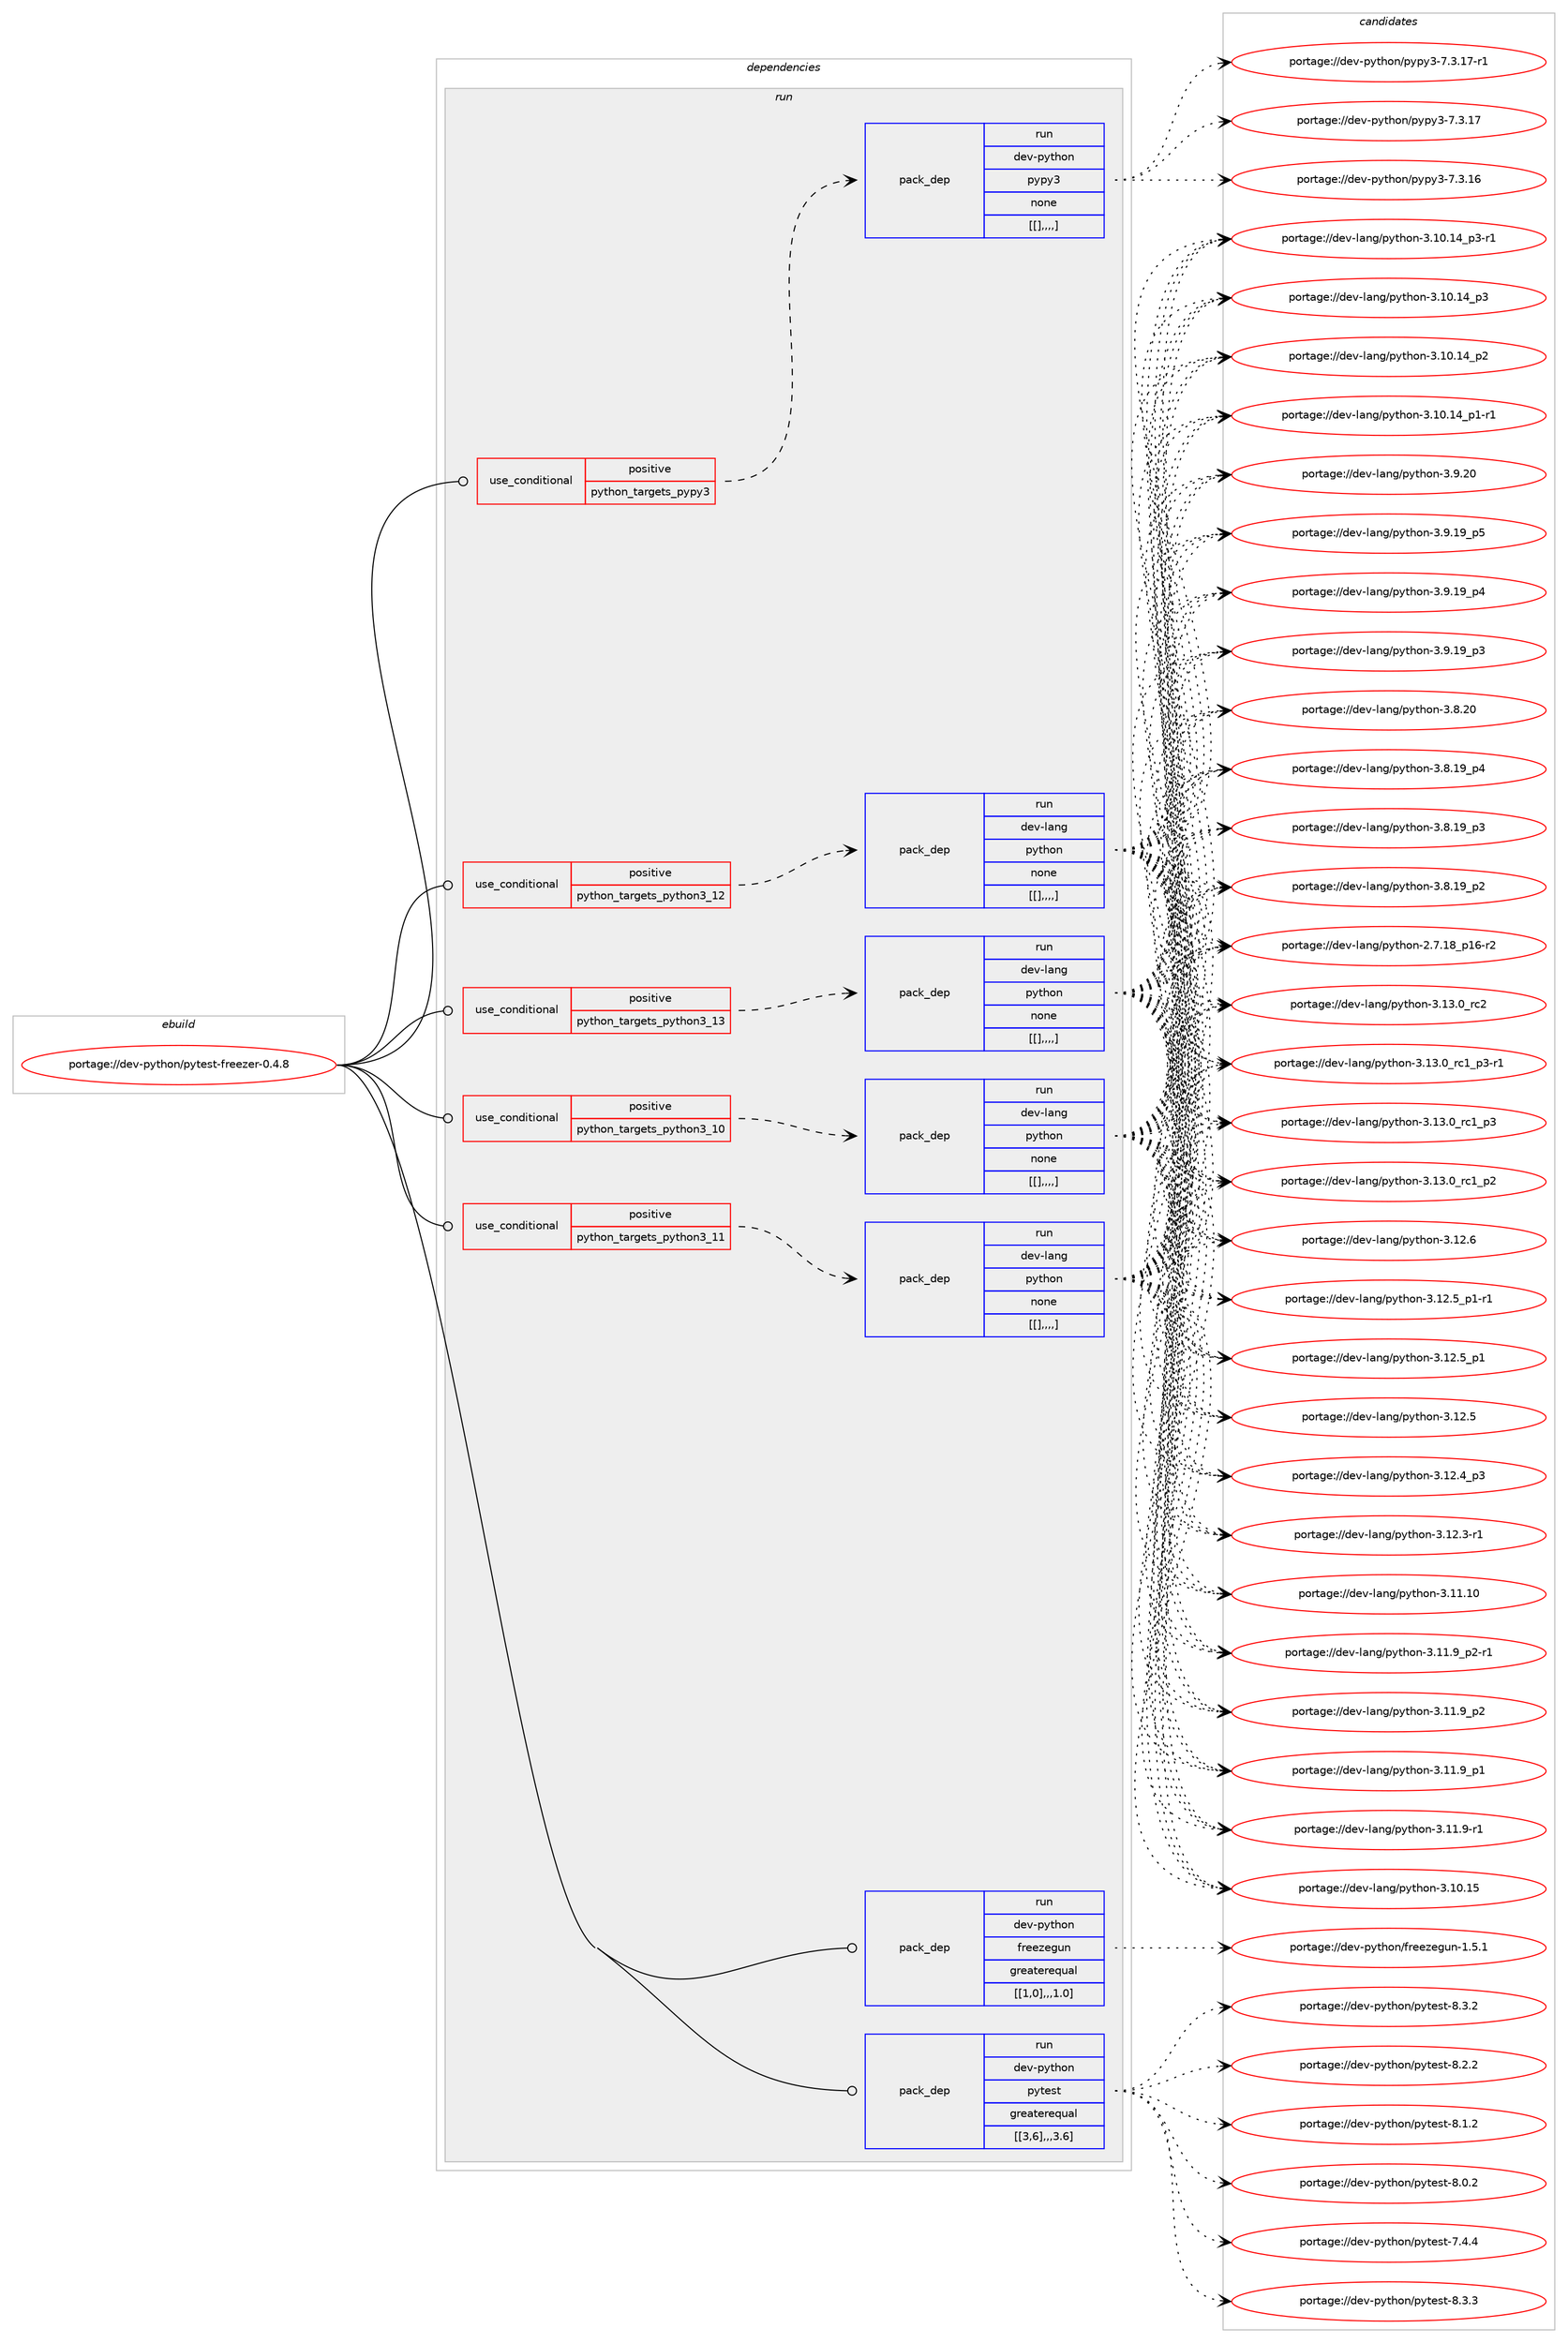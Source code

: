 digraph prolog {

# *************
# Graph options
# *************

newrank=true;
concentrate=true;
compound=true;
graph [rankdir=LR,fontname=Helvetica,fontsize=10,ranksep=1.5];#, ranksep=2.5, nodesep=0.2];
edge  [arrowhead=vee];
node  [fontname=Helvetica,fontsize=10];

# **********
# The ebuild
# **********

subgraph cluster_leftcol {
color=gray;
label=<<i>ebuild</i>>;
id [label="portage://dev-python/pytest-freezer-0.4.8", color=red, width=4, href="../dev-python/pytest-freezer-0.4.8.svg"];
}

# ****************
# The dependencies
# ****************

subgraph cluster_midcol {
color=gray;
label=<<i>dependencies</i>>;
subgraph cluster_compile {
fillcolor="#eeeeee";
style=filled;
label=<<i>compile</i>>;
}
subgraph cluster_compileandrun {
fillcolor="#eeeeee";
style=filled;
label=<<i>compile and run</i>>;
}
subgraph cluster_run {
fillcolor="#eeeeee";
style=filled;
label=<<i>run</i>>;
subgraph cond38818 {
dependency160846 [label=<<TABLE BORDER="0" CELLBORDER="1" CELLSPACING="0" CELLPADDING="4"><TR><TD ROWSPAN="3" CELLPADDING="10">use_conditional</TD></TR><TR><TD>positive</TD></TR><TR><TD>python_targets_pypy3</TD></TR></TABLE>>, shape=none, color=red];
subgraph pack120772 {
dependency160847 [label=<<TABLE BORDER="0" CELLBORDER="1" CELLSPACING="0" CELLPADDING="4" WIDTH="220"><TR><TD ROWSPAN="6" CELLPADDING="30">pack_dep</TD></TR><TR><TD WIDTH="110">run</TD></TR><TR><TD>dev-python</TD></TR><TR><TD>pypy3</TD></TR><TR><TD>none</TD></TR><TR><TD>[[],,,,]</TD></TR></TABLE>>, shape=none, color=blue];
}
dependency160846:e -> dependency160847:w [weight=20,style="dashed",arrowhead="vee"];
}
id:e -> dependency160846:w [weight=20,style="solid",arrowhead="odot"];
subgraph cond38819 {
dependency160848 [label=<<TABLE BORDER="0" CELLBORDER="1" CELLSPACING="0" CELLPADDING="4"><TR><TD ROWSPAN="3" CELLPADDING="10">use_conditional</TD></TR><TR><TD>positive</TD></TR><TR><TD>python_targets_python3_10</TD></TR></TABLE>>, shape=none, color=red];
subgraph pack120773 {
dependency160849 [label=<<TABLE BORDER="0" CELLBORDER="1" CELLSPACING="0" CELLPADDING="4" WIDTH="220"><TR><TD ROWSPAN="6" CELLPADDING="30">pack_dep</TD></TR><TR><TD WIDTH="110">run</TD></TR><TR><TD>dev-lang</TD></TR><TR><TD>python</TD></TR><TR><TD>none</TD></TR><TR><TD>[[],,,,]</TD></TR></TABLE>>, shape=none, color=blue];
}
dependency160848:e -> dependency160849:w [weight=20,style="dashed",arrowhead="vee"];
}
id:e -> dependency160848:w [weight=20,style="solid",arrowhead="odot"];
subgraph cond38820 {
dependency160850 [label=<<TABLE BORDER="0" CELLBORDER="1" CELLSPACING="0" CELLPADDING="4"><TR><TD ROWSPAN="3" CELLPADDING="10">use_conditional</TD></TR><TR><TD>positive</TD></TR><TR><TD>python_targets_python3_11</TD></TR></TABLE>>, shape=none, color=red];
subgraph pack120774 {
dependency160851 [label=<<TABLE BORDER="0" CELLBORDER="1" CELLSPACING="0" CELLPADDING="4" WIDTH="220"><TR><TD ROWSPAN="6" CELLPADDING="30">pack_dep</TD></TR><TR><TD WIDTH="110">run</TD></TR><TR><TD>dev-lang</TD></TR><TR><TD>python</TD></TR><TR><TD>none</TD></TR><TR><TD>[[],,,,]</TD></TR></TABLE>>, shape=none, color=blue];
}
dependency160850:e -> dependency160851:w [weight=20,style="dashed",arrowhead="vee"];
}
id:e -> dependency160850:w [weight=20,style="solid",arrowhead="odot"];
subgraph cond38821 {
dependency160852 [label=<<TABLE BORDER="0" CELLBORDER="1" CELLSPACING="0" CELLPADDING="4"><TR><TD ROWSPAN="3" CELLPADDING="10">use_conditional</TD></TR><TR><TD>positive</TD></TR><TR><TD>python_targets_python3_12</TD></TR></TABLE>>, shape=none, color=red];
subgraph pack120775 {
dependency160853 [label=<<TABLE BORDER="0" CELLBORDER="1" CELLSPACING="0" CELLPADDING="4" WIDTH="220"><TR><TD ROWSPAN="6" CELLPADDING="30">pack_dep</TD></TR><TR><TD WIDTH="110">run</TD></TR><TR><TD>dev-lang</TD></TR><TR><TD>python</TD></TR><TR><TD>none</TD></TR><TR><TD>[[],,,,]</TD></TR></TABLE>>, shape=none, color=blue];
}
dependency160852:e -> dependency160853:w [weight=20,style="dashed",arrowhead="vee"];
}
id:e -> dependency160852:w [weight=20,style="solid",arrowhead="odot"];
subgraph cond38822 {
dependency160854 [label=<<TABLE BORDER="0" CELLBORDER="1" CELLSPACING="0" CELLPADDING="4"><TR><TD ROWSPAN="3" CELLPADDING="10">use_conditional</TD></TR><TR><TD>positive</TD></TR><TR><TD>python_targets_python3_13</TD></TR></TABLE>>, shape=none, color=red];
subgraph pack120776 {
dependency160855 [label=<<TABLE BORDER="0" CELLBORDER="1" CELLSPACING="0" CELLPADDING="4" WIDTH="220"><TR><TD ROWSPAN="6" CELLPADDING="30">pack_dep</TD></TR><TR><TD WIDTH="110">run</TD></TR><TR><TD>dev-lang</TD></TR><TR><TD>python</TD></TR><TR><TD>none</TD></TR><TR><TD>[[],,,,]</TD></TR></TABLE>>, shape=none, color=blue];
}
dependency160854:e -> dependency160855:w [weight=20,style="dashed",arrowhead="vee"];
}
id:e -> dependency160854:w [weight=20,style="solid",arrowhead="odot"];
subgraph pack120777 {
dependency160856 [label=<<TABLE BORDER="0" CELLBORDER="1" CELLSPACING="0" CELLPADDING="4" WIDTH="220"><TR><TD ROWSPAN="6" CELLPADDING="30">pack_dep</TD></TR><TR><TD WIDTH="110">run</TD></TR><TR><TD>dev-python</TD></TR><TR><TD>freezegun</TD></TR><TR><TD>greaterequal</TD></TR><TR><TD>[[1,0],,,1.0]</TD></TR></TABLE>>, shape=none, color=blue];
}
id:e -> dependency160856:w [weight=20,style="solid",arrowhead="odot"];
subgraph pack120778 {
dependency160857 [label=<<TABLE BORDER="0" CELLBORDER="1" CELLSPACING="0" CELLPADDING="4" WIDTH="220"><TR><TD ROWSPAN="6" CELLPADDING="30">pack_dep</TD></TR><TR><TD WIDTH="110">run</TD></TR><TR><TD>dev-python</TD></TR><TR><TD>pytest</TD></TR><TR><TD>greaterequal</TD></TR><TR><TD>[[3,6],,,3.6]</TD></TR></TABLE>>, shape=none, color=blue];
}
id:e -> dependency160857:w [weight=20,style="solid",arrowhead="odot"];
}
}

# **************
# The candidates
# **************

subgraph cluster_choices {
rank=same;
color=gray;
label=<<i>candidates</i>>;

subgraph choice120772 {
color=black;
nodesep=1;
choice100101118451121211161041111104711212111212151455546514649554511449 [label="portage://dev-python/pypy3-7.3.17-r1", color=red, width=4,href="../dev-python/pypy3-7.3.17-r1.svg"];
choice10010111845112121116104111110471121211121215145554651464955 [label="portage://dev-python/pypy3-7.3.17", color=red, width=4,href="../dev-python/pypy3-7.3.17.svg"];
choice10010111845112121116104111110471121211121215145554651464954 [label="portage://dev-python/pypy3-7.3.16", color=red, width=4,href="../dev-python/pypy3-7.3.16.svg"];
dependency160847:e -> choice100101118451121211161041111104711212111212151455546514649554511449:w [style=dotted,weight="100"];
dependency160847:e -> choice10010111845112121116104111110471121211121215145554651464955:w [style=dotted,weight="100"];
dependency160847:e -> choice10010111845112121116104111110471121211121215145554651464954:w [style=dotted,weight="100"];
}
subgraph choice120773 {
color=black;
nodesep=1;
choice10010111845108971101034711212111610411111045514649514648951149950 [label="portage://dev-lang/python-3.13.0_rc2", color=red, width=4,href="../dev-lang/python-3.13.0_rc2.svg"];
choice1001011184510897110103471121211161041111104551464951464895114994995112514511449 [label="portage://dev-lang/python-3.13.0_rc1_p3-r1", color=red, width=4,href="../dev-lang/python-3.13.0_rc1_p3-r1.svg"];
choice100101118451089711010347112121116104111110455146495146489511499499511251 [label="portage://dev-lang/python-3.13.0_rc1_p3", color=red, width=4,href="../dev-lang/python-3.13.0_rc1_p3.svg"];
choice100101118451089711010347112121116104111110455146495146489511499499511250 [label="portage://dev-lang/python-3.13.0_rc1_p2", color=red, width=4,href="../dev-lang/python-3.13.0_rc1_p2.svg"];
choice10010111845108971101034711212111610411111045514649504654 [label="portage://dev-lang/python-3.12.6", color=red, width=4,href="../dev-lang/python-3.12.6.svg"];
choice1001011184510897110103471121211161041111104551464950465395112494511449 [label="portage://dev-lang/python-3.12.5_p1-r1", color=red, width=4,href="../dev-lang/python-3.12.5_p1-r1.svg"];
choice100101118451089711010347112121116104111110455146495046539511249 [label="portage://dev-lang/python-3.12.5_p1", color=red, width=4,href="../dev-lang/python-3.12.5_p1.svg"];
choice10010111845108971101034711212111610411111045514649504653 [label="portage://dev-lang/python-3.12.5", color=red, width=4,href="../dev-lang/python-3.12.5.svg"];
choice100101118451089711010347112121116104111110455146495046529511251 [label="portage://dev-lang/python-3.12.4_p3", color=red, width=4,href="../dev-lang/python-3.12.4_p3.svg"];
choice100101118451089711010347112121116104111110455146495046514511449 [label="portage://dev-lang/python-3.12.3-r1", color=red, width=4,href="../dev-lang/python-3.12.3-r1.svg"];
choice1001011184510897110103471121211161041111104551464949464948 [label="portage://dev-lang/python-3.11.10", color=red, width=4,href="../dev-lang/python-3.11.10.svg"];
choice1001011184510897110103471121211161041111104551464949465795112504511449 [label="portage://dev-lang/python-3.11.9_p2-r1", color=red, width=4,href="../dev-lang/python-3.11.9_p2-r1.svg"];
choice100101118451089711010347112121116104111110455146494946579511250 [label="portage://dev-lang/python-3.11.9_p2", color=red, width=4,href="../dev-lang/python-3.11.9_p2.svg"];
choice100101118451089711010347112121116104111110455146494946579511249 [label="portage://dev-lang/python-3.11.9_p1", color=red, width=4,href="../dev-lang/python-3.11.9_p1.svg"];
choice100101118451089711010347112121116104111110455146494946574511449 [label="portage://dev-lang/python-3.11.9-r1", color=red, width=4,href="../dev-lang/python-3.11.9-r1.svg"];
choice1001011184510897110103471121211161041111104551464948464953 [label="portage://dev-lang/python-3.10.15", color=red, width=4,href="../dev-lang/python-3.10.15.svg"];
choice100101118451089711010347112121116104111110455146494846495295112514511449 [label="portage://dev-lang/python-3.10.14_p3-r1", color=red, width=4,href="../dev-lang/python-3.10.14_p3-r1.svg"];
choice10010111845108971101034711212111610411111045514649484649529511251 [label="portage://dev-lang/python-3.10.14_p3", color=red, width=4,href="../dev-lang/python-3.10.14_p3.svg"];
choice10010111845108971101034711212111610411111045514649484649529511250 [label="portage://dev-lang/python-3.10.14_p2", color=red, width=4,href="../dev-lang/python-3.10.14_p2.svg"];
choice100101118451089711010347112121116104111110455146494846495295112494511449 [label="portage://dev-lang/python-3.10.14_p1-r1", color=red, width=4,href="../dev-lang/python-3.10.14_p1-r1.svg"];
choice10010111845108971101034711212111610411111045514657465048 [label="portage://dev-lang/python-3.9.20", color=red, width=4,href="../dev-lang/python-3.9.20.svg"];
choice100101118451089711010347112121116104111110455146574649579511253 [label="portage://dev-lang/python-3.9.19_p5", color=red, width=4,href="../dev-lang/python-3.9.19_p5.svg"];
choice100101118451089711010347112121116104111110455146574649579511252 [label="portage://dev-lang/python-3.9.19_p4", color=red, width=4,href="../dev-lang/python-3.9.19_p4.svg"];
choice100101118451089711010347112121116104111110455146574649579511251 [label="portage://dev-lang/python-3.9.19_p3", color=red, width=4,href="../dev-lang/python-3.9.19_p3.svg"];
choice10010111845108971101034711212111610411111045514656465048 [label="portage://dev-lang/python-3.8.20", color=red, width=4,href="../dev-lang/python-3.8.20.svg"];
choice100101118451089711010347112121116104111110455146564649579511252 [label="portage://dev-lang/python-3.8.19_p4", color=red, width=4,href="../dev-lang/python-3.8.19_p4.svg"];
choice100101118451089711010347112121116104111110455146564649579511251 [label="portage://dev-lang/python-3.8.19_p3", color=red, width=4,href="../dev-lang/python-3.8.19_p3.svg"];
choice100101118451089711010347112121116104111110455146564649579511250 [label="portage://dev-lang/python-3.8.19_p2", color=red, width=4,href="../dev-lang/python-3.8.19_p2.svg"];
choice100101118451089711010347112121116104111110455046554649569511249544511450 [label="portage://dev-lang/python-2.7.18_p16-r2", color=red, width=4,href="../dev-lang/python-2.7.18_p16-r2.svg"];
dependency160849:e -> choice10010111845108971101034711212111610411111045514649514648951149950:w [style=dotted,weight="100"];
dependency160849:e -> choice1001011184510897110103471121211161041111104551464951464895114994995112514511449:w [style=dotted,weight="100"];
dependency160849:e -> choice100101118451089711010347112121116104111110455146495146489511499499511251:w [style=dotted,weight="100"];
dependency160849:e -> choice100101118451089711010347112121116104111110455146495146489511499499511250:w [style=dotted,weight="100"];
dependency160849:e -> choice10010111845108971101034711212111610411111045514649504654:w [style=dotted,weight="100"];
dependency160849:e -> choice1001011184510897110103471121211161041111104551464950465395112494511449:w [style=dotted,weight="100"];
dependency160849:e -> choice100101118451089711010347112121116104111110455146495046539511249:w [style=dotted,weight="100"];
dependency160849:e -> choice10010111845108971101034711212111610411111045514649504653:w [style=dotted,weight="100"];
dependency160849:e -> choice100101118451089711010347112121116104111110455146495046529511251:w [style=dotted,weight="100"];
dependency160849:e -> choice100101118451089711010347112121116104111110455146495046514511449:w [style=dotted,weight="100"];
dependency160849:e -> choice1001011184510897110103471121211161041111104551464949464948:w [style=dotted,weight="100"];
dependency160849:e -> choice1001011184510897110103471121211161041111104551464949465795112504511449:w [style=dotted,weight="100"];
dependency160849:e -> choice100101118451089711010347112121116104111110455146494946579511250:w [style=dotted,weight="100"];
dependency160849:e -> choice100101118451089711010347112121116104111110455146494946579511249:w [style=dotted,weight="100"];
dependency160849:e -> choice100101118451089711010347112121116104111110455146494946574511449:w [style=dotted,weight="100"];
dependency160849:e -> choice1001011184510897110103471121211161041111104551464948464953:w [style=dotted,weight="100"];
dependency160849:e -> choice100101118451089711010347112121116104111110455146494846495295112514511449:w [style=dotted,weight="100"];
dependency160849:e -> choice10010111845108971101034711212111610411111045514649484649529511251:w [style=dotted,weight="100"];
dependency160849:e -> choice10010111845108971101034711212111610411111045514649484649529511250:w [style=dotted,weight="100"];
dependency160849:e -> choice100101118451089711010347112121116104111110455146494846495295112494511449:w [style=dotted,weight="100"];
dependency160849:e -> choice10010111845108971101034711212111610411111045514657465048:w [style=dotted,weight="100"];
dependency160849:e -> choice100101118451089711010347112121116104111110455146574649579511253:w [style=dotted,weight="100"];
dependency160849:e -> choice100101118451089711010347112121116104111110455146574649579511252:w [style=dotted,weight="100"];
dependency160849:e -> choice100101118451089711010347112121116104111110455146574649579511251:w [style=dotted,weight="100"];
dependency160849:e -> choice10010111845108971101034711212111610411111045514656465048:w [style=dotted,weight="100"];
dependency160849:e -> choice100101118451089711010347112121116104111110455146564649579511252:w [style=dotted,weight="100"];
dependency160849:e -> choice100101118451089711010347112121116104111110455146564649579511251:w [style=dotted,weight="100"];
dependency160849:e -> choice100101118451089711010347112121116104111110455146564649579511250:w [style=dotted,weight="100"];
dependency160849:e -> choice100101118451089711010347112121116104111110455046554649569511249544511450:w [style=dotted,weight="100"];
}
subgraph choice120774 {
color=black;
nodesep=1;
choice10010111845108971101034711212111610411111045514649514648951149950 [label="portage://dev-lang/python-3.13.0_rc2", color=red, width=4,href="../dev-lang/python-3.13.0_rc2.svg"];
choice1001011184510897110103471121211161041111104551464951464895114994995112514511449 [label="portage://dev-lang/python-3.13.0_rc1_p3-r1", color=red, width=4,href="../dev-lang/python-3.13.0_rc1_p3-r1.svg"];
choice100101118451089711010347112121116104111110455146495146489511499499511251 [label="portage://dev-lang/python-3.13.0_rc1_p3", color=red, width=4,href="../dev-lang/python-3.13.0_rc1_p3.svg"];
choice100101118451089711010347112121116104111110455146495146489511499499511250 [label="portage://dev-lang/python-3.13.0_rc1_p2", color=red, width=4,href="../dev-lang/python-3.13.0_rc1_p2.svg"];
choice10010111845108971101034711212111610411111045514649504654 [label="portage://dev-lang/python-3.12.6", color=red, width=4,href="../dev-lang/python-3.12.6.svg"];
choice1001011184510897110103471121211161041111104551464950465395112494511449 [label="portage://dev-lang/python-3.12.5_p1-r1", color=red, width=4,href="../dev-lang/python-3.12.5_p1-r1.svg"];
choice100101118451089711010347112121116104111110455146495046539511249 [label="portage://dev-lang/python-3.12.5_p1", color=red, width=4,href="../dev-lang/python-3.12.5_p1.svg"];
choice10010111845108971101034711212111610411111045514649504653 [label="portage://dev-lang/python-3.12.5", color=red, width=4,href="../dev-lang/python-3.12.5.svg"];
choice100101118451089711010347112121116104111110455146495046529511251 [label="portage://dev-lang/python-3.12.4_p3", color=red, width=4,href="../dev-lang/python-3.12.4_p3.svg"];
choice100101118451089711010347112121116104111110455146495046514511449 [label="portage://dev-lang/python-3.12.3-r1", color=red, width=4,href="../dev-lang/python-3.12.3-r1.svg"];
choice1001011184510897110103471121211161041111104551464949464948 [label="portage://dev-lang/python-3.11.10", color=red, width=4,href="../dev-lang/python-3.11.10.svg"];
choice1001011184510897110103471121211161041111104551464949465795112504511449 [label="portage://dev-lang/python-3.11.9_p2-r1", color=red, width=4,href="../dev-lang/python-3.11.9_p2-r1.svg"];
choice100101118451089711010347112121116104111110455146494946579511250 [label="portage://dev-lang/python-3.11.9_p2", color=red, width=4,href="../dev-lang/python-3.11.9_p2.svg"];
choice100101118451089711010347112121116104111110455146494946579511249 [label="portage://dev-lang/python-3.11.9_p1", color=red, width=4,href="../dev-lang/python-3.11.9_p1.svg"];
choice100101118451089711010347112121116104111110455146494946574511449 [label="portage://dev-lang/python-3.11.9-r1", color=red, width=4,href="../dev-lang/python-3.11.9-r1.svg"];
choice1001011184510897110103471121211161041111104551464948464953 [label="portage://dev-lang/python-3.10.15", color=red, width=4,href="../dev-lang/python-3.10.15.svg"];
choice100101118451089711010347112121116104111110455146494846495295112514511449 [label="portage://dev-lang/python-3.10.14_p3-r1", color=red, width=4,href="../dev-lang/python-3.10.14_p3-r1.svg"];
choice10010111845108971101034711212111610411111045514649484649529511251 [label="portage://dev-lang/python-3.10.14_p3", color=red, width=4,href="../dev-lang/python-3.10.14_p3.svg"];
choice10010111845108971101034711212111610411111045514649484649529511250 [label="portage://dev-lang/python-3.10.14_p2", color=red, width=4,href="../dev-lang/python-3.10.14_p2.svg"];
choice100101118451089711010347112121116104111110455146494846495295112494511449 [label="portage://dev-lang/python-3.10.14_p1-r1", color=red, width=4,href="../dev-lang/python-3.10.14_p1-r1.svg"];
choice10010111845108971101034711212111610411111045514657465048 [label="portage://dev-lang/python-3.9.20", color=red, width=4,href="../dev-lang/python-3.9.20.svg"];
choice100101118451089711010347112121116104111110455146574649579511253 [label="portage://dev-lang/python-3.9.19_p5", color=red, width=4,href="../dev-lang/python-3.9.19_p5.svg"];
choice100101118451089711010347112121116104111110455146574649579511252 [label="portage://dev-lang/python-3.9.19_p4", color=red, width=4,href="../dev-lang/python-3.9.19_p4.svg"];
choice100101118451089711010347112121116104111110455146574649579511251 [label="portage://dev-lang/python-3.9.19_p3", color=red, width=4,href="../dev-lang/python-3.9.19_p3.svg"];
choice10010111845108971101034711212111610411111045514656465048 [label="portage://dev-lang/python-3.8.20", color=red, width=4,href="../dev-lang/python-3.8.20.svg"];
choice100101118451089711010347112121116104111110455146564649579511252 [label="portage://dev-lang/python-3.8.19_p4", color=red, width=4,href="../dev-lang/python-3.8.19_p4.svg"];
choice100101118451089711010347112121116104111110455146564649579511251 [label="portage://dev-lang/python-3.8.19_p3", color=red, width=4,href="../dev-lang/python-3.8.19_p3.svg"];
choice100101118451089711010347112121116104111110455146564649579511250 [label="portage://dev-lang/python-3.8.19_p2", color=red, width=4,href="../dev-lang/python-3.8.19_p2.svg"];
choice100101118451089711010347112121116104111110455046554649569511249544511450 [label="portage://dev-lang/python-2.7.18_p16-r2", color=red, width=4,href="../dev-lang/python-2.7.18_p16-r2.svg"];
dependency160851:e -> choice10010111845108971101034711212111610411111045514649514648951149950:w [style=dotted,weight="100"];
dependency160851:e -> choice1001011184510897110103471121211161041111104551464951464895114994995112514511449:w [style=dotted,weight="100"];
dependency160851:e -> choice100101118451089711010347112121116104111110455146495146489511499499511251:w [style=dotted,weight="100"];
dependency160851:e -> choice100101118451089711010347112121116104111110455146495146489511499499511250:w [style=dotted,weight="100"];
dependency160851:e -> choice10010111845108971101034711212111610411111045514649504654:w [style=dotted,weight="100"];
dependency160851:e -> choice1001011184510897110103471121211161041111104551464950465395112494511449:w [style=dotted,weight="100"];
dependency160851:e -> choice100101118451089711010347112121116104111110455146495046539511249:w [style=dotted,weight="100"];
dependency160851:e -> choice10010111845108971101034711212111610411111045514649504653:w [style=dotted,weight="100"];
dependency160851:e -> choice100101118451089711010347112121116104111110455146495046529511251:w [style=dotted,weight="100"];
dependency160851:e -> choice100101118451089711010347112121116104111110455146495046514511449:w [style=dotted,weight="100"];
dependency160851:e -> choice1001011184510897110103471121211161041111104551464949464948:w [style=dotted,weight="100"];
dependency160851:e -> choice1001011184510897110103471121211161041111104551464949465795112504511449:w [style=dotted,weight="100"];
dependency160851:e -> choice100101118451089711010347112121116104111110455146494946579511250:w [style=dotted,weight="100"];
dependency160851:e -> choice100101118451089711010347112121116104111110455146494946579511249:w [style=dotted,weight="100"];
dependency160851:e -> choice100101118451089711010347112121116104111110455146494946574511449:w [style=dotted,weight="100"];
dependency160851:e -> choice1001011184510897110103471121211161041111104551464948464953:w [style=dotted,weight="100"];
dependency160851:e -> choice100101118451089711010347112121116104111110455146494846495295112514511449:w [style=dotted,weight="100"];
dependency160851:e -> choice10010111845108971101034711212111610411111045514649484649529511251:w [style=dotted,weight="100"];
dependency160851:e -> choice10010111845108971101034711212111610411111045514649484649529511250:w [style=dotted,weight="100"];
dependency160851:e -> choice100101118451089711010347112121116104111110455146494846495295112494511449:w [style=dotted,weight="100"];
dependency160851:e -> choice10010111845108971101034711212111610411111045514657465048:w [style=dotted,weight="100"];
dependency160851:e -> choice100101118451089711010347112121116104111110455146574649579511253:w [style=dotted,weight="100"];
dependency160851:e -> choice100101118451089711010347112121116104111110455146574649579511252:w [style=dotted,weight="100"];
dependency160851:e -> choice100101118451089711010347112121116104111110455146574649579511251:w [style=dotted,weight="100"];
dependency160851:e -> choice10010111845108971101034711212111610411111045514656465048:w [style=dotted,weight="100"];
dependency160851:e -> choice100101118451089711010347112121116104111110455146564649579511252:w [style=dotted,weight="100"];
dependency160851:e -> choice100101118451089711010347112121116104111110455146564649579511251:w [style=dotted,weight="100"];
dependency160851:e -> choice100101118451089711010347112121116104111110455146564649579511250:w [style=dotted,weight="100"];
dependency160851:e -> choice100101118451089711010347112121116104111110455046554649569511249544511450:w [style=dotted,weight="100"];
}
subgraph choice120775 {
color=black;
nodesep=1;
choice10010111845108971101034711212111610411111045514649514648951149950 [label="portage://dev-lang/python-3.13.0_rc2", color=red, width=4,href="../dev-lang/python-3.13.0_rc2.svg"];
choice1001011184510897110103471121211161041111104551464951464895114994995112514511449 [label="portage://dev-lang/python-3.13.0_rc1_p3-r1", color=red, width=4,href="../dev-lang/python-3.13.0_rc1_p3-r1.svg"];
choice100101118451089711010347112121116104111110455146495146489511499499511251 [label="portage://dev-lang/python-3.13.0_rc1_p3", color=red, width=4,href="../dev-lang/python-3.13.0_rc1_p3.svg"];
choice100101118451089711010347112121116104111110455146495146489511499499511250 [label="portage://dev-lang/python-3.13.0_rc1_p2", color=red, width=4,href="../dev-lang/python-3.13.0_rc1_p2.svg"];
choice10010111845108971101034711212111610411111045514649504654 [label="portage://dev-lang/python-3.12.6", color=red, width=4,href="../dev-lang/python-3.12.6.svg"];
choice1001011184510897110103471121211161041111104551464950465395112494511449 [label="portage://dev-lang/python-3.12.5_p1-r1", color=red, width=4,href="../dev-lang/python-3.12.5_p1-r1.svg"];
choice100101118451089711010347112121116104111110455146495046539511249 [label="portage://dev-lang/python-3.12.5_p1", color=red, width=4,href="../dev-lang/python-3.12.5_p1.svg"];
choice10010111845108971101034711212111610411111045514649504653 [label="portage://dev-lang/python-3.12.5", color=red, width=4,href="../dev-lang/python-3.12.5.svg"];
choice100101118451089711010347112121116104111110455146495046529511251 [label="portage://dev-lang/python-3.12.4_p3", color=red, width=4,href="../dev-lang/python-3.12.4_p3.svg"];
choice100101118451089711010347112121116104111110455146495046514511449 [label="portage://dev-lang/python-3.12.3-r1", color=red, width=4,href="../dev-lang/python-3.12.3-r1.svg"];
choice1001011184510897110103471121211161041111104551464949464948 [label="portage://dev-lang/python-3.11.10", color=red, width=4,href="../dev-lang/python-3.11.10.svg"];
choice1001011184510897110103471121211161041111104551464949465795112504511449 [label="portage://dev-lang/python-3.11.9_p2-r1", color=red, width=4,href="../dev-lang/python-3.11.9_p2-r1.svg"];
choice100101118451089711010347112121116104111110455146494946579511250 [label="portage://dev-lang/python-3.11.9_p2", color=red, width=4,href="../dev-lang/python-3.11.9_p2.svg"];
choice100101118451089711010347112121116104111110455146494946579511249 [label="portage://dev-lang/python-3.11.9_p1", color=red, width=4,href="../dev-lang/python-3.11.9_p1.svg"];
choice100101118451089711010347112121116104111110455146494946574511449 [label="portage://dev-lang/python-3.11.9-r1", color=red, width=4,href="../dev-lang/python-3.11.9-r1.svg"];
choice1001011184510897110103471121211161041111104551464948464953 [label="portage://dev-lang/python-3.10.15", color=red, width=4,href="../dev-lang/python-3.10.15.svg"];
choice100101118451089711010347112121116104111110455146494846495295112514511449 [label="portage://dev-lang/python-3.10.14_p3-r1", color=red, width=4,href="../dev-lang/python-3.10.14_p3-r1.svg"];
choice10010111845108971101034711212111610411111045514649484649529511251 [label="portage://dev-lang/python-3.10.14_p3", color=red, width=4,href="../dev-lang/python-3.10.14_p3.svg"];
choice10010111845108971101034711212111610411111045514649484649529511250 [label="portage://dev-lang/python-3.10.14_p2", color=red, width=4,href="../dev-lang/python-3.10.14_p2.svg"];
choice100101118451089711010347112121116104111110455146494846495295112494511449 [label="portage://dev-lang/python-3.10.14_p1-r1", color=red, width=4,href="../dev-lang/python-3.10.14_p1-r1.svg"];
choice10010111845108971101034711212111610411111045514657465048 [label="portage://dev-lang/python-3.9.20", color=red, width=4,href="../dev-lang/python-3.9.20.svg"];
choice100101118451089711010347112121116104111110455146574649579511253 [label="portage://dev-lang/python-3.9.19_p5", color=red, width=4,href="../dev-lang/python-3.9.19_p5.svg"];
choice100101118451089711010347112121116104111110455146574649579511252 [label="portage://dev-lang/python-3.9.19_p4", color=red, width=4,href="../dev-lang/python-3.9.19_p4.svg"];
choice100101118451089711010347112121116104111110455146574649579511251 [label="portage://dev-lang/python-3.9.19_p3", color=red, width=4,href="../dev-lang/python-3.9.19_p3.svg"];
choice10010111845108971101034711212111610411111045514656465048 [label="portage://dev-lang/python-3.8.20", color=red, width=4,href="../dev-lang/python-3.8.20.svg"];
choice100101118451089711010347112121116104111110455146564649579511252 [label="portage://dev-lang/python-3.8.19_p4", color=red, width=4,href="../dev-lang/python-3.8.19_p4.svg"];
choice100101118451089711010347112121116104111110455146564649579511251 [label="portage://dev-lang/python-3.8.19_p3", color=red, width=4,href="../dev-lang/python-3.8.19_p3.svg"];
choice100101118451089711010347112121116104111110455146564649579511250 [label="portage://dev-lang/python-3.8.19_p2", color=red, width=4,href="../dev-lang/python-3.8.19_p2.svg"];
choice100101118451089711010347112121116104111110455046554649569511249544511450 [label="portage://dev-lang/python-2.7.18_p16-r2", color=red, width=4,href="../dev-lang/python-2.7.18_p16-r2.svg"];
dependency160853:e -> choice10010111845108971101034711212111610411111045514649514648951149950:w [style=dotted,weight="100"];
dependency160853:e -> choice1001011184510897110103471121211161041111104551464951464895114994995112514511449:w [style=dotted,weight="100"];
dependency160853:e -> choice100101118451089711010347112121116104111110455146495146489511499499511251:w [style=dotted,weight="100"];
dependency160853:e -> choice100101118451089711010347112121116104111110455146495146489511499499511250:w [style=dotted,weight="100"];
dependency160853:e -> choice10010111845108971101034711212111610411111045514649504654:w [style=dotted,weight="100"];
dependency160853:e -> choice1001011184510897110103471121211161041111104551464950465395112494511449:w [style=dotted,weight="100"];
dependency160853:e -> choice100101118451089711010347112121116104111110455146495046539511249:w [style=dotted,weight="100"];
dependency160853:e -> choice10010111845108971101034711212111610411111045514649504653:w [style=dotted,weight="100"];
dependency160853:e -> choice100101118451089711010347112121116104111110455146495046529511251:w [style=dotted,weight="100"];
dependency160853:e -> choice100101118451089711010347112121116104111110455146495046514511449:w [style=dotted,weight="100"];
dependency160853:e -> choice1001011184510897110103471121211161041111104551464949464948:w [style=dotted,weight="100"];
dependency160853:e -> choice1001011184510897110103471121211161041111104551464949465795112504511449:w [style=dotted,weight="100"];
dependency160853:e -> choice100101118451089711010347112121116104111110455146494946579511250:w [style=dotted,weight="100"];
dependency160853:e -> choice100101118451089711010347112121116104111110455146494946579511249:w [style=dotted,weight="100"];
dependency160853:e -> choice100101118451089711010347112121116104111110455146494946574511449:w [style=dotted,weight="100"];
dependency160853:e -> choice1001011184510897110103471121211161041111104551464948464953:w [style=dotted,weight="100"];
dependency160853:e -> choice100101118451089711010347112121116104111110455146494846495295112514511449:w [style=dotted,weight="100"];
dependency160853:e -> choice10010111845108971101034711212111610411111045514649484649529511251:w [style=dotted,weight="100"];
dependency160853:e -> choice10010111845108971101034711212111610411111045514649484649529511250:w [style=dotted,weight="100"];
dependency160853:e -> choice100101118451089711010347112121116104111110455146494846495295112494511449:w [style=dotted,weight="100"];
dependency160853:e -> choice10010111845108971101034711212111610411111045514657465048:w [style=dotted,weight="100"];
dependency160853:e -> choice100101118451089711010347112121116104111110455146574649579511253:w [style=dotted,weight="100"];
dependency160853:e -> choice100101118451089711010347112121116104111110455146574649579511252:w [style=dotted,weight="100"];
dependency160853:e -> choice100101118451089711010347112121116104111110455146574649579511251:w [style=dotted,weight="100"];
dependency160853:e -> choice10010111845108971101034711212111610411111045514656465048:w [style=dotted,weight="100"];
dependency160853:e -> choice100101118451089711010347112121116104111110455146564649579511252:w [style=dotted,weight="100"];
dependency160853:e -> choice100101118451089711010347112121116104111110455146564649579511251:w [style=dotted,weight="100"];
dependency160853:e -> choice100101118451089711010347112121116104111110455146564649579511250:w [style=dotted,weight="100"];
dependency160853:e -> choice100101118451089711010347112121116104111110455046554649569511249544511450:w [style=dotted,weight="100"];
}
subgraph choice120776 {
color=black;
nodesep=1;
choice10010111845108971101034711212111610411111045514649514648951149950 [label="portage://dev-lang/python-3.13.0_rc2", color=red, width=4,href="../dev-lang/python-3.13.0_rc2.svg"];
choice1001011184510897110103471121211161041111104551464951464895114994995112514511449 [label="portage://dev-lang/python-3.13.0_rc1_p3-r1", color=red, width=4,href="../dev-lang/python-3.13.0_rc1_p3-r1.svg"];
choice100101118451089711010347112121116104111110455146495146489511499499511251 [label="portage://dev-lang/python-3.13.0_rc1_p3", color=red, width=4,href="../dev-lang/python-3.13.0_rc1_p3.svg"];
choice100101118451089711010347112121116104111110455146495146489511499499511250 [label="portage://dev-lang/python-3.13.0_rc1_p2", color=red, width=4,href="../dev-lang/python-3.13.0_rc1_p2.svg"];
choice10010111845108971101034711212111610411111045514649504654 [label="portage://dev-lang/python-3.12.6", color=red, width=4,href="../dev-lang/python-3.12.6.svg"];
choice1001011184510897110103471121211161041111104551464950465395112494511449 [label="portage://dev-lang/python-3.12.5_p1-r1", color=red, width=4,href="../dev-lang/python-3.12.5_p1-r1.svg"];
choice100101118451089711010347112121116104111110455146495046539511249 [label="portage://dev-lang/python-3.12.5_p1", color=red, width=4,href="../dev-lang/python-3.12.5_p1.svg"];
choice10010111845108971101034711212111610411111045514649504653 [label="portage://dev-lang/python-3.12.5", color=red, width=4,href="../dev-lang/python-3.12.5.svg"];
choice100101118451089711010347112121116104111110455146495046529511251 [label="portage://dev-lang/python-3.12.4_p3", color=red, width=4,href="../dev-lang/python-3.12.4_p3.svg"];
choice100101118451089711010347112121116104111110455146495046514511449 [label="portage://dev-lang/python-3.12.3-r1", color=red, width=4,href="../dev-lang/python-3.12.3-r1.svg"];
choice1001011184510897110103471121211161041111104551464949464948 [label="portage://dev-lang/python-3.11.10", color=red, width=4,href="../dev-lang/python-3.11.10.svg"];
choice1001011184510897110103471121211161041111104551464949465795112504511449 [label="portage://dev-lang/python-3.11.9_p2-r1", color=red, width=4,href="../dev-lang/python-3.11.9_p2-r1.svg"];
choice100101118451089711010347112121116104111110455146494946579511250 [label="portage://dev-lang/python-3.11.9_p2", color=red, width=4,href="../dev-lang/python-3.11.9_p2.svg"];
choice100101118451089711010347112121116104111110455146494946579511249 [label="portage://dev-lang/python-3.11.9_p1", color=red, width=4,href="../dev-lang/python-3.11.9_p1.svg"];
choice100101118451089711010347112121116104111110455146494946574511449 [label="portage://dev-lang/python-3.11.9-r1", color=red, width=4,href="../dev-lang/python-3.11.9-r1.svg"];
choice1001011184510897110103471121211161041111104551464948464953 [label="portage://dev-lang/python-3.10.15", color=red, width=4,href="../dev-lang/python-3.10.15.svg"];
choice100101118451089711010347112121116104111110455146494846495295112514511449 [label="portage://dev-lang/python-3.10.14_p3-r1", color=red, width=4,href="../dev-lang/python-3.10.14_p3-r1.svg"];
choice10010111845108971101034711212111610411111045514649484649529511251 [label="portage://dev-lang/python-3.10.14_p3", color=red, width=4,href="../dev-lang/python-3.10.14_p3.svg"];
choice10010111845108971101034711212111610411111045514649484649529511250 [label="portage://dev-lang/python-3.10.14_p2", color=red, width=4,href="../dev-lang/python-3.10.14_p2.svg"];
choice100101118451089711010347112121116104111110455146494846495295112494511449 [label="portage://dev-lang/python-3.10.14_p1-r1", color=red, width=4,href="../dev-lang/python-3.10.14_p1-r1.svg"];
choice10010111845108971101034711212111610411111045514657465048 [label="portage://dev-lang/python-3.9.20", color=red, width=4,href="../dev-lang/python-3.9.20.svg"];
choice100101118451089711010347112121116104111110455146574649579511253 [label="portage://dev-lang/python-3.9.19_p5", color=red, width=4,href="../dev-lang/python-3.9.19_p5.svg"];
choice100101118451089711010347112121116104111110455146574649579511252 [label="portage://dev-lang/python-3.9.19_p4", color=red, width=4,href="../dev-lang/python-3.9.19_p4.svg"];
choice100101118451089711010347112121116104111110455146574649579511251 [label="portage://dev-lang/python-3.9.19_p3", color=red, width=4,href="../dev-lang/python-3.9.19_p3.svg"];
choice10010111845108971101034711212111610411111045514656465048 [label="portage://dev-lang/python-3.8.20", color=red, width=4,href="../dev-lang/python-3.8.20.svg"];
choice100101118451089711010347112121116104111110455146564649579511252 [label="portage://dev-lang/python-3.8.19_p4", color=red, width=4,href="../dev-lang/python-3.8.19_p4.svg"];
choice100101118451089711010347112121116104111110455146564649579511251 [label="portage://dev-lang/python-3.8.19_p3", color=red, width=4,href="../dev-lang/python-3.8.19_p3.svg"];
choice100101118451089711010347112121116104111110455146564649579511250 [label="portage://dev-lang/python-3.8.19_p2", color=red, width=4,href="../dev-lang/python-3.8.19_p2.svg"];
choice100101118451089711010347112121116104111110455046554649569511249544511450 [label="portage://dev-lang/python-2.7.18_p16-r2", color=red, width=4,href="../dev-lang/python-2.7.18_p16-r2.svg"];
dependency160855:e -> choice10010111845108971101034711212111610411111045514649514648951149950:w [style=dotted,weight="100"];
dependency160855:e -> choice1001011184510897110103471121211161041111104551464951464895114994995112514511449:w [style=dotted,weight="100"];
dependency160855:e -> choice100101118451089711010347112121116104111110455146495146489511499499511251:w [style=dotted,weight="100"];
dependency160855:e -> choice100101118451089711010347112121116104111110455146495146489511499499511250:w [style=dotted,weight="100"];
dependency160855:e -> choice10010111845108971101034711212111610411111045514649504654:w [style=dotted,weight="100"];
dependency160855:e -> choice1001011184510897110103471121211161041111104551464950465395112494511449:w [style=dotted,weight="100"];
dependency160855:e -> choice100101118451089711010347112121116104111110455146495046539511249:w [style=dotted,weight="100"];
dependency160855:e -> choice10010111845108971101034711212111610411111045514649504653:w [style=dotted,weight="100"];
dependency160855:e -> choice100101118451089711010347112121116104111110455146495046529511251:w [style=dotted,weight="100"];
dependency160855:e -> choice100101118451089711010347112121116104111110455146495046514511449:w [style=dotted,weight="100"];
dependency160855:e -> choice1001011184510897110103471121211161041111104551464949464948:w [style=dotted,weight="100"];
dependency160855:e -> choice1001011184510897110103471121211161041111104551464949465795112504511449:w [style=dotted,weight="100"];
dependency160855:e -> choice100101118451089711010347112121116104111110455146494946579511250:w [style=dotted,weight="100"];
dependency160855:e -> choice100101118451089711010347112121116104111110455146494946579511249:w [style=dotted,weight="100"];
dependency160855:e -> choice100101118451089711010347112121116104111110455146494946574511449:w [style=dotted,weight="100"];
dependency160855:e -> choice1001011184510897110103471121211161041111104551464948464953:w [style=dotted,weight="100"];
dependency160855:e -> choice100101118451089711010347112121116104111110455146494846495295112514511449:w [style=dotted,weight="100"];
dependency160855:e -> choice10010111845108971101034711212111610411111045514649484649529511251:w [style=dotted,weight="100"];
dependency160855:e -> choice10010111845108971101034711212111610411111045514649484649529511250:w [style=dotted,weight="100"];
dependency160855:e -> choice100101118451089711010347112121116104111110455146494846495295112494511449:w [style=dotted,weight="100"];
dependency160855:e -> choice10010111845108971101034711212111610411111045514657465048:w [style=dotted,weight="100"];
dependency160855:e -> choice100101118451089711010347112121116104111110455146574649579511253:w [style=dotted,weight="100"];
dependency160855:e -> choice100101118451089711010347112121116104111110455146574649579511252:w [style=dotted,weight="100"];
dependency160855:e -> choice100101118451089711010347112121116104111110455146574649579511251:w [style=dotted,weight="100"];
dependency160855:e -> choice10010111845108971101034711212111610411111045514656465048:w [style=dotted,weight="100"];
dependency160855:e -> choice100101118451089711010347112121116104111110455146564649579511252:w [style=dotted,weight="100"];
dependency160855:e -> choice100101118451089711010347112121116104111110455146564649579511251:w [style=dotted,weight="100"];
dependency160855:e -> choice100101118451089711010347112121116104111110455146564649579511250:w [style=dotted,weight="100"];
dependency160855:e -> choice100101118451089711010347112121116104111110455046554649569511249544511450:w [style=dotted,weight="100"];
}
subgraph choice120777 {
color=black;
nodesep=1;
choice1001011184511212111610411111047102114101101122101103117110454946534649 [label="portage://dev-python/freezegun-1.5.1", color=red, width=4,href="../dev-python/freezegun-1.5.1.svg"];
dependency160856:e -> choice1001011184511212111610411111047102114101101122101103117110454946534649:w [style=dotted,weight="100"];
}
subgraph choice120778 {
color=black;
nodesep=1;
choice1001011184511212111610411111047112121116101115116455646514651 [label="portage://dev-python/pytest-8.3.3", color=red, width=4,href="../dev-python/pytest-8.3.3.svg"];
choice1001011184511212111610411111047112121116101115116455646514650 [label="portage://dev-python/pytest-8.3.2", color=red, width=4,href="../dev-python/pytest-8.3.2.svg"];
choice1001011184511212111610411111047112121116101115116455646504650 [label="portage://dev-python/pytest-8.2.2", color=red, width=4,href="../dev-python/pytest-8.2.2.svg"];
choice1001011184511212111610411111047112121116101115116455646494650 [label="portage://dev-python/pytest-8.1.2", color=red, width=4,href="../dev-python/pytest-8.1.2.svg"];
choice1001011184511212111610411111047112121116101115116455646484650 [label="portage://dev-python/pytest-8.0.2", color=red, width=4,href="../dev-python/pytest-8.0.2.svg"];
choice1001011184511212111610411111047112121116101115116455546524652 [label="portage://dev-python/pytest-7.4.4", color=red, width=4,href="../dev-python/pytest-7.4.4.svg"];
dependency160857:e -> choice1001011184511212111610411111047112121116101115116455646514651:w [style=dotted,weight="100"];
dependency160857:e -> choice1001011184511212111610411111047112121116101115116455646514650:w [style=dotted,weight="100"];
dependency160857:e -> choice1001011184511212111610411111047112121116101115116455646504650:w [style=dotted,weight="100"];
dependency160857:e -> choice1001011184511212111610411111047112121116101115116455646494650:w [style=dotted,weight="100"];
dependency160857:e -> choice1001011184511212111610411111047112121116101115116455646484650:w [style=dotted,weight="100"];
dependency160857:e -> choice1001011184511212111610411111047112121116101115116455546524652:w [style=dotted,weight="100"];
}
}

}
